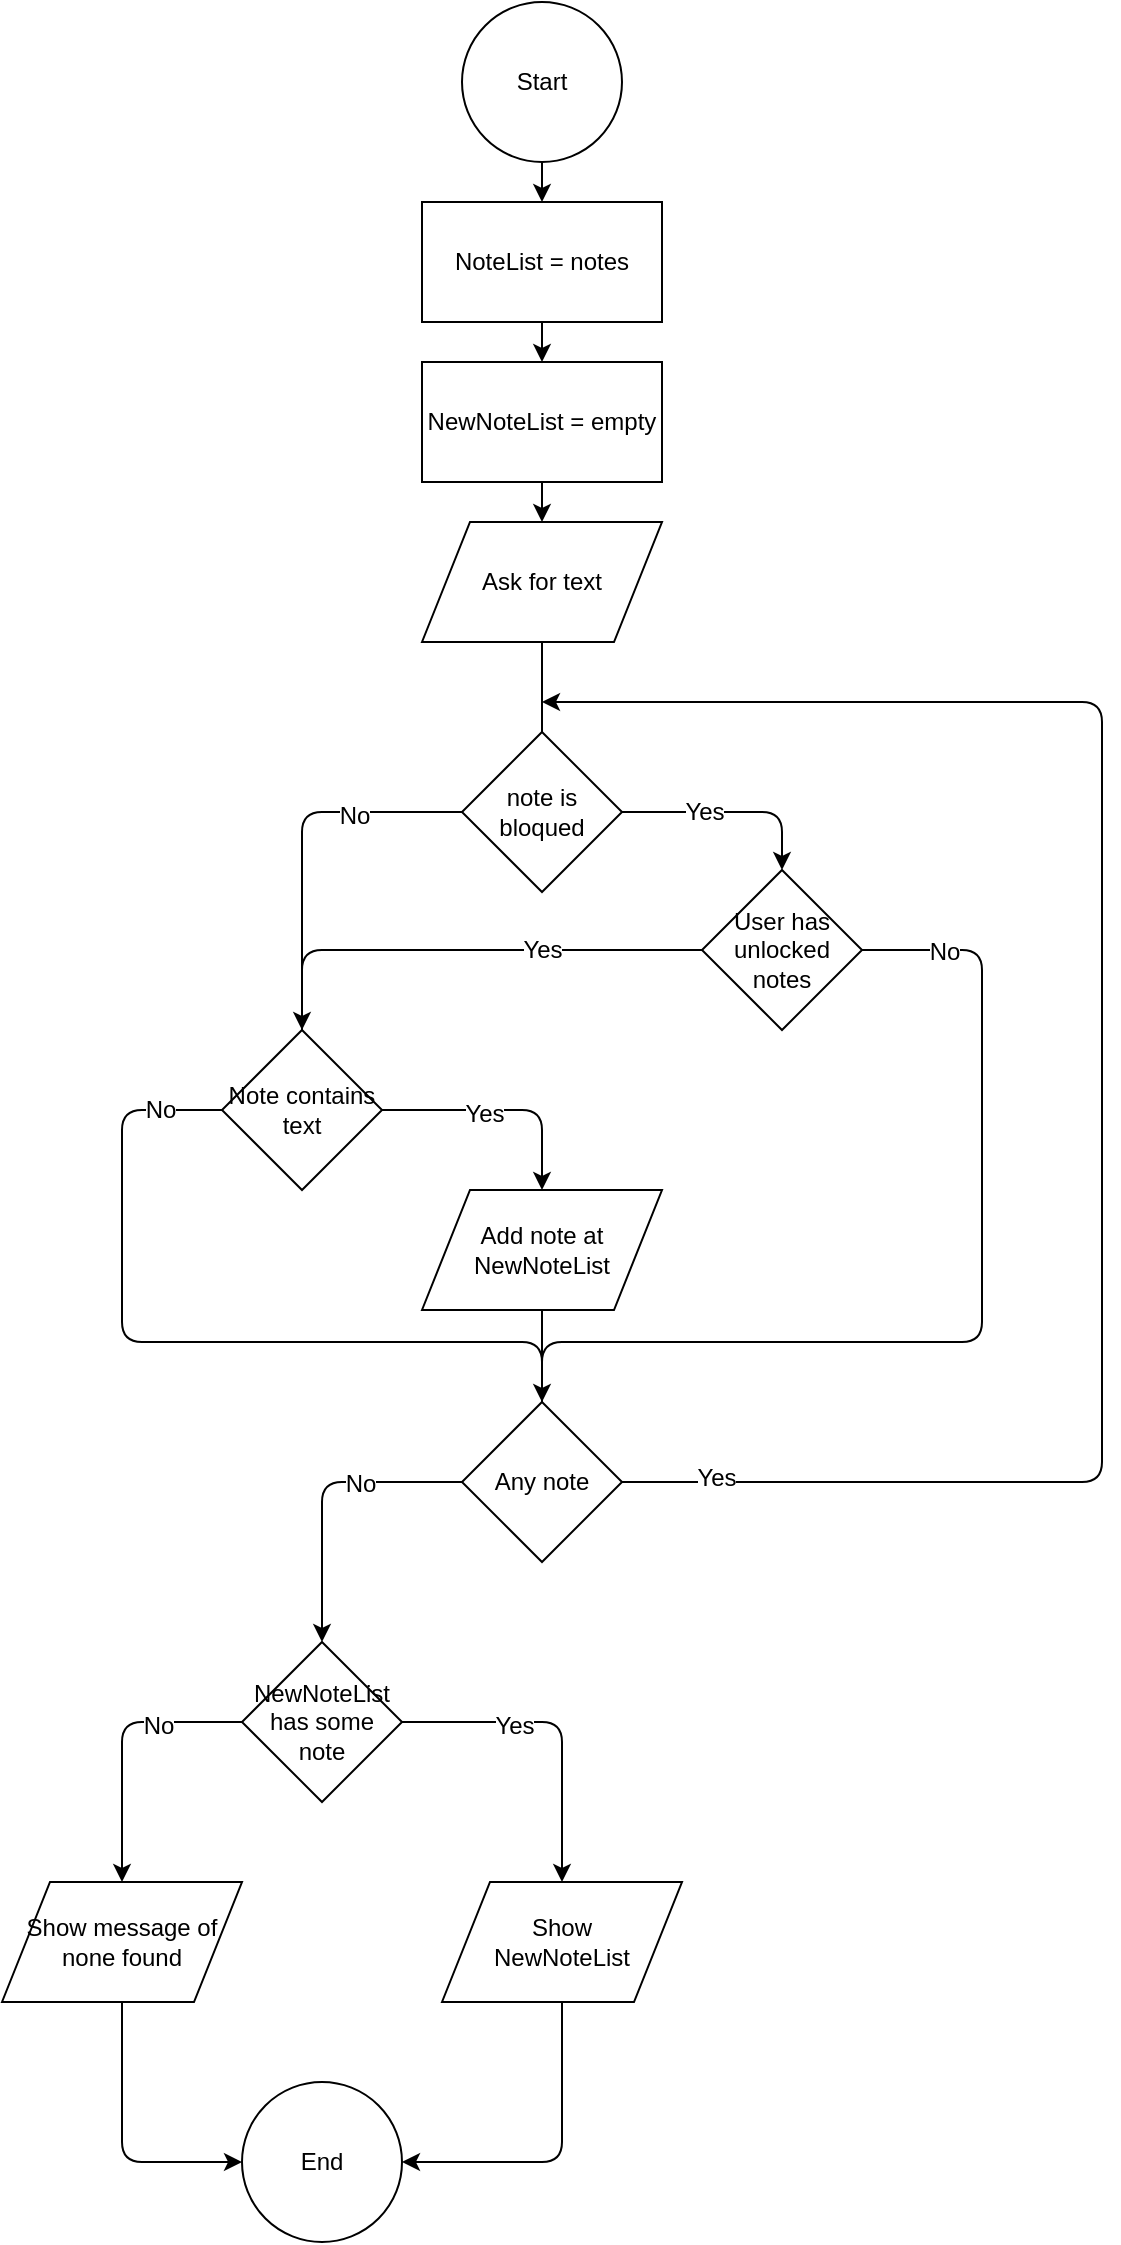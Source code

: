 <mxfile version="10.6.7" type="device"><diagram id="eerXuSern1VM2WNAwSXQ" name="Página-1"><mxGraphModel dx="840" dy="484" grid="1" gridSize="10" guides="1" tooltips="1" connect="1" arrows="1" fold="1" page="1" pageScale="1" pageWidth="827" pageHeight="1169" math="0" shadow="0"><root><mxCell id="0"/><mxCell id="1" parent="0"/><mxCell id="k66dwfZNsIAaFtT7YX03-1" value="Start" style="ellipse;whiteSpace=wrap;html=1;aspect=fixed;" vertex="1" parent="1"><mxGeometry x="380" y="30" width="80" height="80" as="geometry"/></mxCell><mxCell id="k66dwfZNsIAaFtT7YX03-2" value="End" style="ellipse;whiteSpace=wrap;html=1;aspect=fixed;" vertex="1" parent="1"><mxGeometry x="270" y="1070" width="80" height="80" as="geometry"/></mxCell><mxCell id="k66dwfZNsIAaFtT7YX03-4" value="Show&lt;br&gt;NewNoteList" style="shape=parallelogram;perimeter=parallelogramPerimeter;whiteSpace=wrap;html=1;" vertex="1" parent="1"><mxGeometry x="370" y="970" width="120" height="60" as="geometry"/></mxCell><mxCell id="k66dwfZNsIAaFtT7YX03-5" value="NewNoteList has some note" style="rhombus;whiteSpace=wrap;html=1;" vertex="1" parent="1"><mxGeometry x="270" y="850" width="80" height="80" as="geometry"/></mxCell><mxCell id="k66dwfZNsIAaFtT7YX03-6" value="NoteList = notes" style="rounded=0;whiteSpace=wrap;html=1;" vertex="1" parent="1"><mxGeometry x="360" y="130" width="120" height="60" as="geometry"/></mxCell><mxCell id="k66dwfZNsIAaFtT7YX03-7" value="NewNoteList = empty" style="rounded=0;whiteSpace=wrap;html=1;" vertex="1" parent="1"><mxGeometry x="360" y="210" width="120" height="60" as="geometry"/></mxCell><mxCell id="k66dwfZNsIAaFtT7YX03-8" value="" style="endArrow=none;html=1;entryX=0.5;entryY=1;entryDx=0;entryDy=0;exitX=0.5;exitY=0;exitDx=0;exitDy=0;startArrow=classic;startFill=1;" edge="1" parent="1" source="k66dwfZNsIAaFtT7YX03-6" target="k66dwfZNsIAaFtT7YX03-1"><mxGeometry width="50" height="50" relative="1" as="geometry"><mxPoint x="20" y="530" as="sourcePoint"/><mxPoint x="70" y="480" as="targetPoint"/></mxGeometry></mxCell><mxCell id="k66dwfZNsIAaFtT7YX03-9" value="" style="endArrow=none;html=1;entryX=0.5;entryY=1;entryDx=0;entryDy=0;exitX=0.5;exitY=0;exitDx=0;exitDy=0;startArrow=classic;startFill=1;" edge="1" parent="1" source="k66dwfZNsIAaFtT7YX03-7" target="k66dwfZNsIAaFtT7YX03-6"><mxGeometry width="50" height="50" relative="1" as="geometry"><mxPoint x="430" y="140" as="sourcePoint"/><mxPoint x="430" y="120" as="targetPoint"/></mxGeometry></mxCell><mxCell id="k66dwfZNsIAaFtT7YX03-10" value="Ask for text" style="shape=parallelogram;perimeter=parallelogramPerimeter;whiteSpace=wrap;html=1;" vertex="1" parent="1"><mxGeometry x="360" y="290" width="120" height="60" as="geometry"/></mxCell><mxCell id="k66dwfZNsIAaFtT7YX03-11" value="note is bloqued" style="rhombus;whiteSpace=wrap;html=1;" vertex="1" parent="1"><mxGeometry x="380" y="395" width="80" height="80" as="geometry"/></mxCell><mxCell id="k66dwfZNsIAaFtT7YX03-13" value="Any note" style="rhombus;whiteSpace=wrap;html=1;" vertex="1" parent="1"><mxGeometry x="380" y="730" width="80" height="80" as="geometry"/></mxCell><mxCell id="k66dwfZNsIAaFtT7YX03-14" value="Note contains text" style="rhombus;whiteSpace=wrap;html=1;" vertex="1" parent="1"><mxGeometry x="260" y="544" width="80" height="80" as="geometry"/></mxCell><mxCell id="k66dwfZNsIAaFtT7YX03-15" value="Add note at NewNoteList" style="shape=parallelogram;perimeter=parallelogramPerimeter;whiteSpace=wrap;html=1;" vertex="1" parent="1"><mxGeometry x="360" y="624" width="120" height="60" as="geometry"/></mxCell><mxCell id="k66dwfZNsIAaFtT7YX03-16" value="User has unlocked notes" style="rhombus;whiteSpace=wrap;html=1;" vertex="1" parent="1"><mxGeometry x="500" y="464" width="80" height="80" as="geometry"/></mxCell><mxCell id="k66dwfZNsIAaFtT7YX03-17" value="" style="endArrow=none;html=1;entryX=0.5;entryY=1;entryDx=0;entryDy=0;startArrow=classic;startFill=1;" edge="1" parent="1" source="k66dwfZNsIAaFtT7YX03-10" target="k66dwfZNsIAaFtT7YX03-7"><mxGeometry width="50" height="50" relative="1" as="geometry"><mxPoint x="170" y="630" as="sourcePoint"/><mxPoint x="220" y="580" as="targetPoint"/></mxGeometry></mxCell><mxCell id="k66dwfZNsIAaFtT7YX03-18" value="" style="endArrow=none;html=1;entryX=0.5;entryY=1;entryDx=0;entryDy=0;exitX=0.5;exitY=0;exitDx=0;exitDy=0;" edge="1" parent="1" source="k66dwfZNsIAaFtT7YX03-11" target="k66dwfZNsIAaFtT7YX03-10"><mxGeometry width="50" height="50" relative="1" as="geometry"><mxPoint x="210" y="540" as="sourcePoint"/><mxPoint x="260" y="490" as="targetPoint"/></mxGeometry></mxCell><mxCell id="k66dwfZNsIAaFtT7YX03-19" value="" style="endArrow=classic;html=1;entryX=0.5;entryY=0;entryDx=0;entryDy=0;exitX=1;exitY=0.5;exitDx=0;exitDy=0;startArrow=none;startFill=0;endFill=1;" edge="1" parent="1" source="k66dwfZNsIAaFtT7YX03-11" target="k66dwfZNsIAaFtT7YX03-16"><mxGeometry width="50" height="50" relative="1" as="geometry"><mxPoint x="160" y="530" as="sourcePoint"/><mxPoint x="210" y="480" as="targetPoint"/><Array as="points"><mxPoint x="540" y="435"/></Array></mxGeometry></mxCell><mxCell id="k66dwfZNsIAaFtT7YX03-20" value="Yes" style="text;html=1;resizable=0;points=[];align=center;verticalAlign=middle;labelBackgroundColor=#ffffff;" vertex="1" connectable="0" parent="k66dwfZNsIAaFtT7YX03-19"><mxGeometry x="0.103" y="-19" relative="1" as="geometry"><mxPoint x="-19" y="-19" as="offset"/></mxGeometry></mxCell><mxCell id="k66dwfZNsIAaFtT7YX03-21" value="" style="endArrow=none;html=1;entryX=0;entryY=0.5;entryDx=0;entryDy=0;exitX=0.5;exitY=0;exitDx=0;exitDy=0;" edge="1" parent="1" source="k66dwfZNsIAaFtT7YX03-14" target="k66dwfZNsIAaFtT7YX03-11"><mxGeometry width="50" height="50" relative="1" as="geometry"><mxPoint x="250" y="520" as="sourcePoint"/><mxPoint x="300" y="470" as="targetPoint"/><Array as="points"><mxPoint x="300" y="435"/></Array></mxGeometry></mxCell><mxCell id="k66dwfZNsIAaFtT7YX03-29" value="No" style="text;html=1;resizable=0;points=[];align=center;verticalAlign=middle;labelBackgroundColor=#ffffff;" vertex="1" connectable="0" parent="k66dwfZNsIAaFtT7YX03-21"><mxGeometry x="0.132" y="-26" relative="1" as="geometry"><mxPoint as="offset"/></mxGeometry></mxCell><mxCell id="k66dwfZNsIAaFtT7YX03-22" value="" style="endArrow=none;html=1;entryX=0;entryY=0.5;entryDx=0;entryDy=0;exitX=0.5;exitY=0;exitDx=0;exitDy=0;startArrow=classic;startFill=1;" edge="1" parent="1" source="k66dwfZNsIAaFtT7YX03-14" target="k66dwfZNsIAaFtT7YX03-16"><mxGeometry width="50" height="50" relative="1" as="geometry"><mxPoint x="370" y="630" as="sourcePoint"/><mxPoint x="420" y="580" as="targetPoint"/><Array as="points"><mxPoint x="300" y="504"/></Array></mxGeometry></mxCell><mxCell id="k66dwfZNsIAaFtT7YX03-28" value="Yes" style="text;html=1;resizable=0;points=[];align=center;verticalAlign=middle;labelBackgroundColor=#ffffff;" vertex="1" connectable="0" parent="k66dwfZNsIAaFtT7YX03-22"><mxGeometry x="0.708" y="-2" relative="1" as="geometry"><mxPoint x="-45" y="-2" as="offset"/></mxGeometry></mxCell><mxCell id="k66dwfZNsIAaFtT7YX03-23" value="" style="endArrow=classic;html=1;entryX=0.5;entryY=0;entryDx=0;entryDy=0;exitX=1;exitY=0.5;exitDx=0;exitDy=0;startArrow=none;startFill=0;endFill=1;" edge="1" parent="1" source="k66dwfZNsIAaFtT7YX03-14" target="k66dwfZNsIAaFtT7YX03-15"><mxGeometry width="50" height="50" relative="1" as="geometry"><mxPoint x="220" y="780" as="sourcePoint"/><mxPoint x="270" y="730" as="targetPoint"/><Array as="points"><mxPoint x="420" y="584"/></Array></mxGeometry></mxCell><mxCell id="k66dwfZNsIAaFtT7YX03-32" value="Yes" style="text;html=1;resizable=0;points=[];align=center;verticalAlign=middle;labelBackgroundColor=#ffffff;" vertex="1" connectable="0" parent="k66dwfZNsIAaFtT7YX03-23"><mxGeometry x="-0.15" y="-2" relative="1" as="geometry"><mxPoint as="offset"/></mxGeometry></mxCell><mxCell id="k66dwfZNsIAaFtT7YX03-24" value="" style="endArrow=none;html=1;entryX=1;entryY=0.5;entryDx=0;entryDy=0;startArrow=none;startFill=0;exitX=0.5;exitY=0;exitDx=0;exitDy=0;" edge="1" parent="1" source="k66dwfZNsIAaFtT7YX03-13" target="k66dwfZNsIAaFtT7YX03-16"><mxGeometry width="50" height="50" relative="1" as="geometry"><mxPoint x="420" y="700" as="sourcePoint"/><mxPoint x="650" y="600" as="targetPoint"/><Array as="points"><mxPoint x="420" y="700"/><mxPoint x="640" y="700"/><mxPoint x="640" y="504"/></Array></mxGeometry></mxCell><mxCell id="k66dwfZNsIAaFtT7YX03-30" value="No" style="text;html=1;resizable=0;points=[];align=center;verticalAlign=middle;labelBackgroundColor=#ffffff;" vertex="1" connectable="0" parent="k66dwfZNsIAaFtT7YX03-24"><mxGeometry x="0.839" y="1" relative="1" as="geometry"><mxPoint as="offset"/></mxGeometry></mxCell><mxCell id="k66dwfZNsIAaFtT7YX03-25" value="" style="endArrow=none;html=1;entryX=0.5;entryY=1;entryDx=0;entryDy=0;endFill=0;startArrow=classic;startFill=1;" edge="1" parent="1" target="k66dwfZNsIAaFtT7YX03-15"><mxGeometry width="50" height="50" relative="1" as="geometry"><mxPoint x="420" y="730" as="sourcePoint"/><mxPoint x="210" y="680" as="targetPoint"/></mxGeometry></mxCell><mxCell id="k66dwfZNsIAaFtT7YX03-27" value="" style="endArrow=none;html=1;entryX=0;entryY=0.5;entryDx=0;entryDy=0;startArrow=none;startFill=0;exitX=0.5;exitY=0;exitDx=0;exitDy=0;" edge="1" parent="1" source="k66dwfZNsIAaFtT7YX03-13" target="k66dwfZNsIAaFtT7YX03-14"><mxGeometry width="50" height="50" relative="1" as="geometry"><mxPoint x="420" y="700" as="sourcePoint"/><mxPoint x="220" y="710" as="targetPoint"/><Array as="points"><mxPoint x="420" y="700"/><mxPoint x="210" y="700"/><mxPoint x="210" y="584"/></Array></mxGeometry></mxCell><mxCell id="k66dwfZNsIAaFtT7YX03-31" value="No" style="text;html=1;resizable=0;points=[];align=center;verticalAlign=middle;labelBackgroundColor=#ffffff;" vertex="1" connectable="0" parent="k66dwfZNsIAaFtT7YX03-27"><mxGeometry x="0.803" y="-1" relative="1" as="geometry"><mxPoint x="9" y="-1" as="offset"/></mxGeometry></mxCell><mxCell id="k66dwfZNsIAaFtT7YX03-34" value="" style="endArrow=classic;html=1;exitX=1;exitY=0.5;exitDx=0;exitDy=0;" edge="1" parent="1" source="k66dwfZNsIAaFtT7YX03-13"><mxGeometry width="50" height="50" relative="1" as="geometry"><mxPoint x="520" y="830" as="sourcePoint"/><mxPoint x="420" y="380" as="targetPoint"/><Array as="points"><mxPoint x="700" y="770"/><mxPoint x="700" y="380"/></Array></mxGeometry></mxCell><mxCell id="k66dwfZNsIAaFtT7YX03-35" value="Yes" style="text;html=1;resizable=0;points=[];align=center;verticalAlign=middle;labelBackgroundColor=#ffffff;" vertex="1" connectable="0" parent="k66dwfZNsIAaFtT7YX03-34"><mxGeometry x="-0.897" y="2" relative="1" as="geometry"><mxPoint as="offset"/></mxGeometry></mxCell><mxCell id="k66dwfZNsIAaFtT7YX03-36" value="Show message of none found" style="shape=parallelogram;perimeter=parallelogramPerimeter;whiteSpace=wrap;html=1;" vertex="1" parent="1"><mxGeometry x="150" y="970" width="120" height="60" as="geometry"/></mxCell><mxCell id="k66dwfZNsIAaFtT7YX03-37" value="" style="endArrow=classic;html=1;exitX=0;exitY=0.5;exitDx=0;exitDy=0;entryX=0.5;entryY=0;entryDx=0;entryDy=0;" edge="1" parent="1" source="k66dwfZNsIAaFtT7YX03-13" target="k66dwfZNsIAaFtT7YX03-5"><mxGeometry width="50" height="50" relative="1" as="geometry"><mxPoint x="190" y="880" as="sourcePoint"/><mxPoint x="240" y="830" as="targetPoint"/><Array as="points"><mxPoint x="310" y="770"/></Array></mxGeometry></mxCell><mxCell id="k66dwfZNsIAaFtT7YX03-42" value="No" style="text;html=1;resizable=0;points=[];align=center;verticalAlign=middle;labelBackgroundColor=#ffffff;" vertex="1" connectable="0" parent="k66dwfZNsIAaFtT7YX03-37"><mxGeometry x="-0.32" y="1" relative="1" as="geometry"><mxPoint as="offset"/></mxGeometry></mxCell><mxCell id="k66dwfZNsIAaFtT7YX03-38" value="" style="endArrow=classic;html=1;exitX=0;exitY=0.5;exitDx=0;exitDy=0;entryX=0.5;entryY=0;entryDx=0;entryDy=0;" edge="1" parent="1" source="k66dwfZNsIAaFtT7YX03-5" target="k66dwfZNsIAaFtT7YX03-36"><mxGeometry width="50" height="50" relative="1" as="geometry"><mxPoint x="70" y="960" as="sourcePoint"/><mxPoint x="120" y="910" as="targetPoint"/><Array as="points"><mxPoint x="210" y="890"/></Array></mxGeometry></mxCell><mxCell id="k66dwfZNsIAaFtT7YX03-44" value="No" style="text;html=1;resizable=0;points=[];align=center;verticalAlign=middle;labelBackgroundColor=#ffffff;" vertex="1" connectable="0" parent="k66dwfZNsIAaFtT7YX03-38"><mxGeometry x="-0.4" y="2" relative="1" as="geometry"><mxPoint as="offset"/></mxGeometry></mxCell><mxCell id="k66dwfZNsIAaFtT7YX03-39" value="" style="endArrow=classic;html=1;exitX=1;exitY=0.5;exitDx=0;exitDy=0;entryX=0.5;entryY=0;entryDx=0;entryDy=0;" edge="1" parent="1" source="k66dwfZNsIAaFtT7YX03-5" target="k66dwfZNsIAaFtT7YX03-4"><mxGeometry width="50" height="50" relative="1" as="geometry"><mxPoint x="480" y="960" as="sourcePoint"/><mxPoint x="530" y="910" as="targetPoint"/><Array as="points"><mxPoint x="430" y="890"/></Array></mxGeometry></mxCell><mxCell id="k66dwfZNsIAaFtT7YX03-43" value="Yes" style="text;html=1;resizable=0;points=[];align=center;verticalAlign=middle;labelBackgroundColor=#ffffff;" vertex="1" connectable="0" parent="k66dwfZNsIAaFtT7YX03-39"><mxGeometry x="-0.3" y="-2" relative="1" as="geometry"><mxPoint as="offset"/></mxGeometry></mxCell><mxCell id="k66dwfZNsIAaFtT7YX03-40" value="" style="endArrow=classic;html=1;exitX=0.5;exitY=1;exitDx=0;exitDy=0;entryX=0;entryY=0.5;entryDx=0;entryDy=0;" edge="1" parent="1" source="k66dwfZNsIAaFtT7YX03-36" target="k66dwfZNsIAaFtT7YX03-2"><mxGeometry width="50" height="50" relative="1" as="geometry"><mxPoint x="140" y="1140" as="sourcePoint"/><mxPoint x="190" y="1090" as="targetPoint"/><Array as="points"><mxPoint x="210" y="1110"/></Array></mxGeometry></mxCell><mxCell id="k66dwfZNsIAaFtT7YX03-41" value="" style="endArrow=classic;html=1;entryX=1;entryY=0.5;entryDx=0;entryDy=0;exitX=0.5;exitY=1;exitDx=0;exitDy=0;" edge="1" parent="1" source="k66dwfZNsIAaFtT7YX03-4" target="k66dwfZNsIAaFtT7YX03-2"><mxGeometry width="50" height="50" relative="1" as="geometry"><mxPoint x="440" y="1060" as="sourcePoint"/><mxPoint x="480" y="1080" as="targetPoint"/><Array as="points"><mxPoint x="430" y="1110"/></Array></mxGeometry></mxCell></root></mxGraphModel></diagram></mxfile>